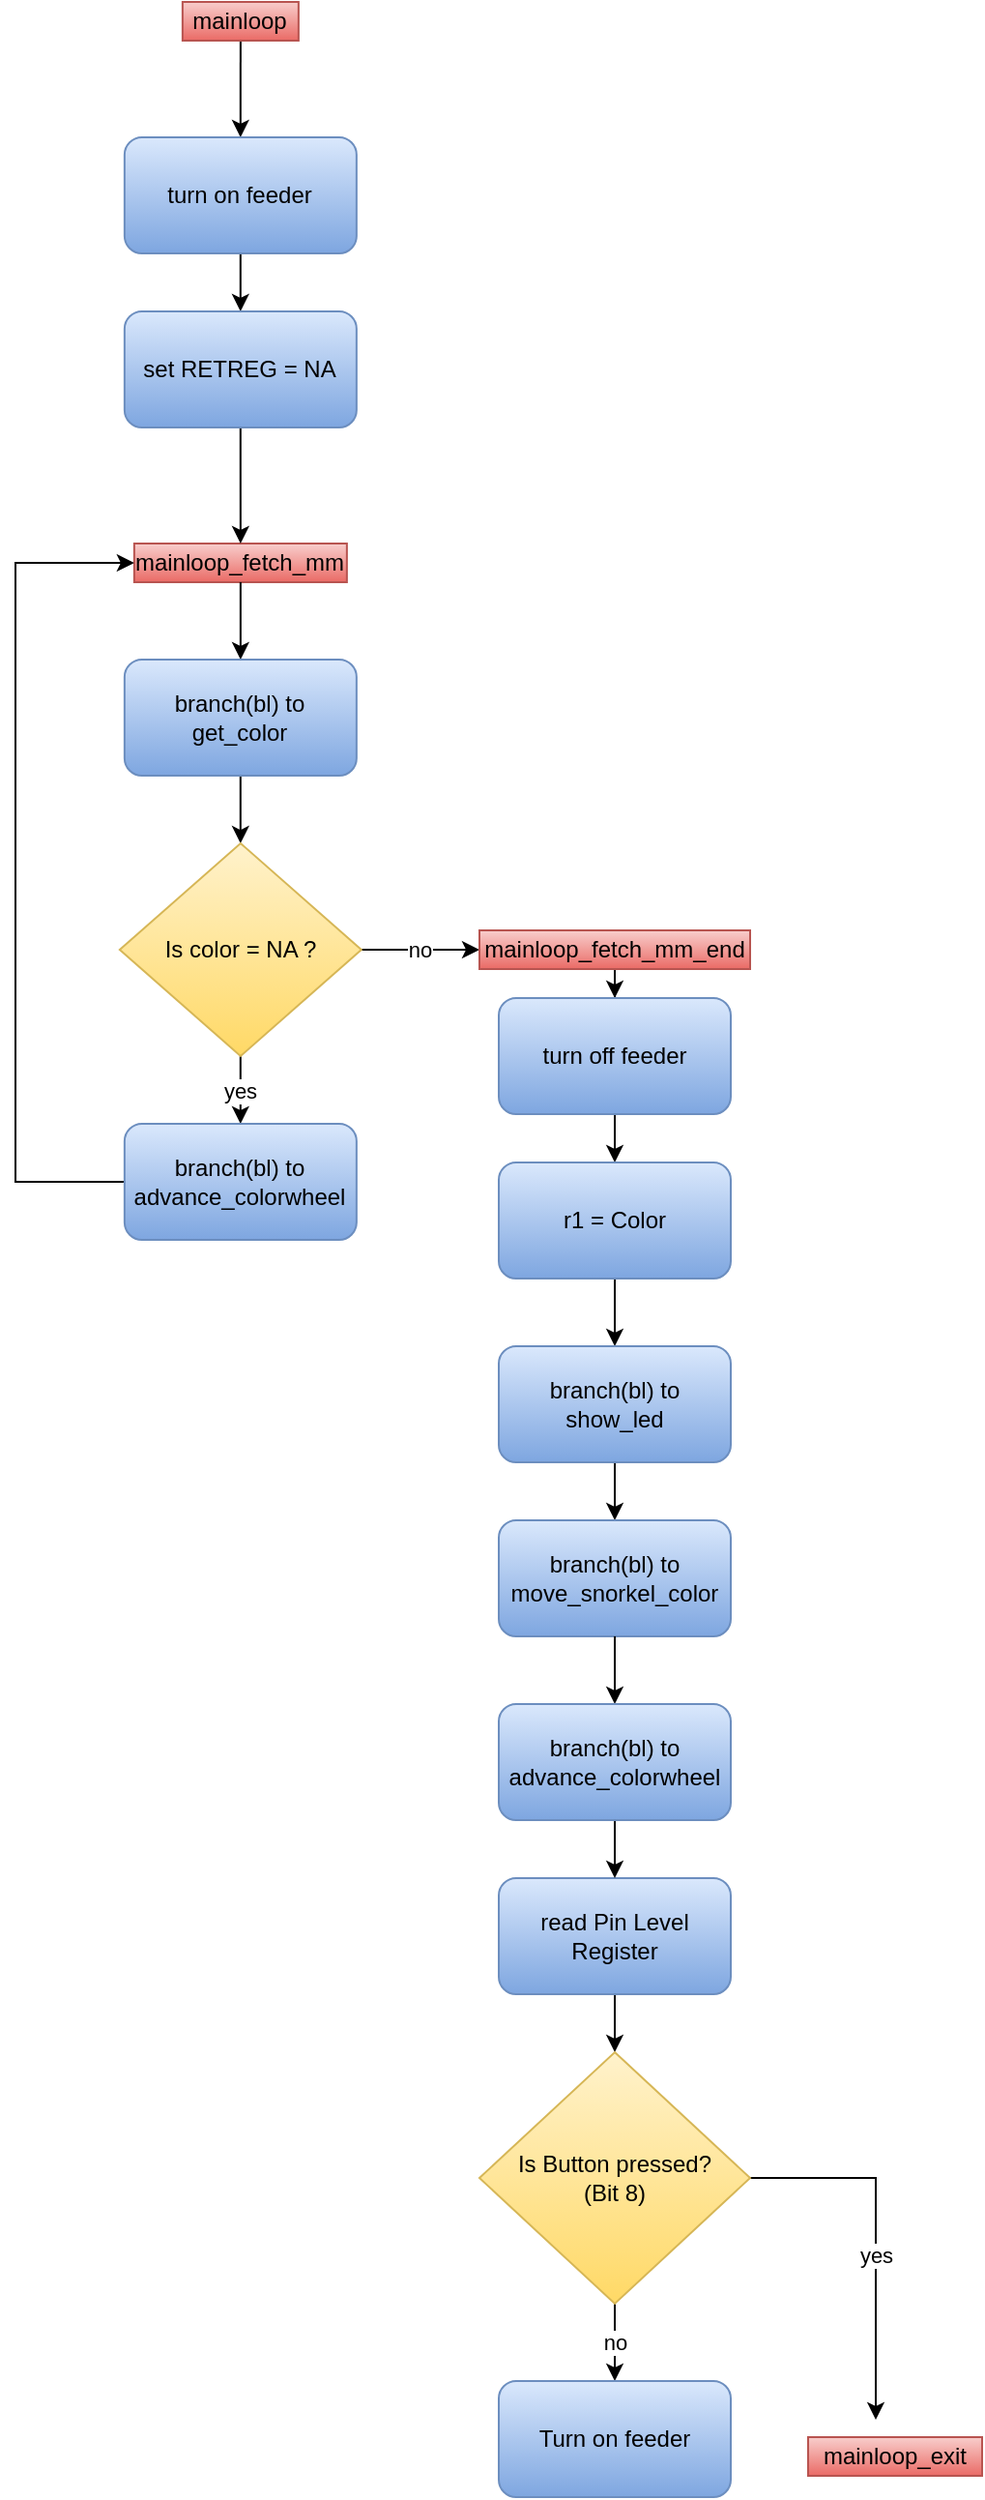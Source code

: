 <mxfile version="12.7.9" type="github">
  <diagram id="k4cw5h_0fVER-fqyHs3r" name="Seite-1">
    <mxGraphModel dx="1408" dy="1966" grid="1" gridSize="10" guides="1" tooltips="1" connect="1" arrows="1" fold="1" page="1" pageScale="1" pageWidth="827" pageHeight="1169" math="0" shadow="0">
      <root>
        <mxCell id="0" />
        <mxCell id="1" parent="0" />
        <mxCell id="hY-MnW-EoitDarra9r_p-9" value="" style="edgeStyle=orthogonalEdgeStyle;rounded=0;orthogonalLoop=1;jettySize=auto;html=1;exitX=0.5;exitY=1;exitDx=0;exitDy=0;entryX=0.5;entryY=0;entryDx=0;entryDy=0;" parent="1" source="hY-MnW-EoitDarra9r_p-16" target="_sODZMTpV888g5sVHCmp-1" edge="1">
          <mxGeometry relative="1" as="geometry">
            <mxPoint x="386.43" y="-110" as="sourcePoint" />
            <mxPoint x="386.43" y="-30" as="targetPoint" />
            <Array as="points">
              <mxPoint x="386.43" y="-60" />
              <mxPoint x="386.43" y="-60" />
            </Array>
          </mxGeometry>
        </mxCell>
        <mxCell id="hY-MnW-EoitDarra9r_p-16" value="mainloop" style="text;html=1;strokeColor=#b85450;fillColor=#f8cecc;align=center;verticalAlign=middle;whiteSpace=wrap;rounded=0;gradientColor=#ea6b66;" parent="1" vertex="1">
          <mxGeometry x="356.43" y="-130" width="60" height="20" as="geometry" />
        </mxCell>
        <mxCell id="hY-MnW-EoitDarra9r_p-29" value="" style="edgeStyle=orthogonalEdgeStyle;rounded=0;orthogonalLoop=1;jettySize=auto;html=1;" parent="1" source="hY-MnW-EoitDarra9r_p-20" target="hY-MnW-EoitDarra9r_p-22" edge="1">
          <mxGeometry relative="1" as="geometry" />
        </mxCell>
        <mxCell id="hY-MnW-EoitDarra9r_p-20" value="read Pin Level Register" style="rounded=1;whiteSpace=wrap;html=1;gradientColor=#7ea6e0;fillColor=#dae8fc;strokeColor=#6c8ebf;" parent="1" vertex="1">
          <mxGeometry x="520" y="840" width="120" height="60" as="geometry" />
        </mxCell>
        <mxCell id="hY-MnW-EoitDarra9r_p-27" value="no" style="edgeStyle=orthogonalEdgeStyle;rounded=0;orthogonalLoop=1;jettySize=auto;html=1;" parent="1" source="hY-MnW-EoitDarra9r_p-22" target="hY-MnW-EoitDarra9r_p-26" edge="1">
          <mxGeometry relative="1" as="geometry" />
        </mxCell>
        <mxCell id="Ijgg2MWexYn2Fw6oENN2-9" value="yes" style="edgeStyle=orthogonalEdgeStyle;rounded=0;orthogonalLoop=1;jettySize=auto;html=1;entryX=0.5;entryY=0;entryDx=0;entryDy=0;exitX=1;exitY=0.5;exitDx=0;exitDy=0;" parent="1" source="hY-MnW-EoitDarra9r_p-22" edge="1">
          <mxGeometry x="0.105" relative="1" as="geometry">
            <Array as="points">
              <mxPoint x="715" y="995" />
            </Array>
            <mxPoint x="715" y="1120" as="targetPoint" />
            <mxPoint as="offset" />
          </mxGeometry>
        </mxCell>
        <mxCell id="hY-MnW-EoitDarra9r_p-22" value="Is Button pressed?&lt;br&gt;(Bit 8)" style="rhombus;whiteSpace=wrap;html=1;gradientColor=#ffd966;fillColor=#fff2cc;strokeColor=#d6b656;" parent="1" vertex="1">
          <mxGeometry x="510" y="930" width="140" height="130" as="geometry" />
        </mxCell>
        <mxCell id="hY-MnW-EoitDarra9r_p-26" value="Turn on feeder" style="rounded=1;whiteSpace=wrap;html=1;gradientColor=#7ea6e0;fillColor=#dae8fc;strokeColor=#6c8ebf;" parent="1" vertex="1">
          <mxGeometry x="520" y="1100" width="120" height="60" as="geometry" />
        </mxCell>
        <mxCell id="hY-MnW-EoitDarra9r_p-30" value="mainloop_fetch_mm" style="text;html=1;strokeColor=#b85450;fillColor=#f8cecc;align=center;verticalAlign=middle;whiteSpace=wrap;rounded=0;gradientColor=#ea6b66;" parent="1" vertex="1">
          <mxGeometry x="331.43" y="150" width="110" height="20" as="geometry" />
        </mxCell>
        <mxCell id="hY-MnW-EoitDarra9r_p-41" value="" style="edgeStyle=orthogonalEdgeStyle;rounded=0;orthogonalLoop=1;jettySize=auto;html=1;exitX=0.5;exitY=1;exitDx=0;exitDy=0;" parent="1" source="hY-MnW-EoitDarra9r_p-30" target="hY-MnW-EoitDarra9r_p-32" edge="1">
          <mxGeometry relative="1" as="geometry">
            <mxPoint x="386.4" y="180" as="sourcePoint" />
          </mxGeometry>
        </mxCell>
        <mxCell id="hY-MnW-EoitDarra9r_p-42" value="" style="edgeStyle=orthogonalEdgeStyle;rounded=0;orthogonalLoop=1;jettySize=auto;html=1;" parent="1" source="hY-MnW-EoitDarra9r_p-32" target="hY-MnW-EoitDarra9r_p-35" edge="1">
          <mxGeometry relative="1" as="geometry" />
        </mxCell>
        <mxCell id="hY-MnW-EoitDarra9r_p-32" value="branch(bl) to&lt;br&gt;get_color" style="rounded=1;whiteSpace=wrap;html=1;gradientColor=#7ea6e0;fillColor=#dae8fc;strokeColor=#6c8ebf;" parent="1" vertex="1">
          <mxGeometry x="326.43" y="210" width="120" height="60" as="geometry" />
        </mxCell>
        <mxCell id="hY-MnW-EoitDarra9r_p-38" value="no" style="edgeStyle=orthogonalEdgeStyle;rounded=0;orthogonalLoop=1;jettySize=auto;html=1;entryX=0;entryY=0.5;entryDx=0;entryDy=0;exitX=1;exitY=0.5;exitDx=0;exitDy=0;" parent="1" target="YmnJSVa9suwpmFod_Zgd-1" edge="1" source="hY-MnW-EoitDarra9r_p-35">
          <mxGeometry relative="1" as="geometry">
            <mxPoint x="450" y="365" as="sourcePoint" />
            <mxPoint x="451.5" y="745" as="targetPoint" />
            <Array as="points" />
          </mxGeometry>
        </mxCell>
        <mxCell id="hY-MnW-EoitDarra9r_p-40" value="yes" style="edgeStyle=orthogonalEdgeStyle;rounded=0;orthogonalLoop=1;jettySize=auto;html=1;" parent="1" source="hY-MnW-EoitDarra9r_p-35" target="hY-MnW-EoitDarra9r_p-39" edge="1">
          <mxGeometry relative="1" as="geometry" />
        </mxCell>
        <mxCell id="hY-MnW-EoitDarra9r_p-35" value="Is color = NA ?" style="rhombus;whiteSpace=wrap;html=1;gradientColor=#ffd966;fillColor=#fff2cc;strokeColor=#d6b656;" parent="1" vertex="1">
          <mxGeometry x="323.93" y="305" width="125" height="110" as="geometry" />
        </mxCell>
        <mxCell id="hY-MnW-EoitDarra9r_p-44" value="" style="edgeStyle=orthogonalEdgeStyle;rounded=0;orthogonalLoop=1;jettySize=auto;html=1;entryX=0;entryY=0.5;entryDx=0;entryDy=0;" parent="1" source="hY-MnW-EoitDarra9r_p-39" target="hY-MnW-EoitDarra9r_p-30" edge="1">
          <mxGeometry relative="1" as="geometry">
            <mxPoint x="279.93" y="90" as="targetPoint" />
            <Array as="points">
              <mxPoint x="270" y="480" />
              <mxPoint x="270" y="160" />
            </Array>
          </mxGeometry>
        </mxCell>
        <mxCell id="hY-MnW-EoitDarra9r_p-39" value="branch(bl) to advance_colorwheel" style="rounded=1;whiteSpace=wrap;html=1;gradientColor=#7ea6e0;fillColor=#dae8fc;strokeColor=#6c8ebf;" parent="1" vertex="1">
          <mxGeometry x="326.43" y="450" width="120" height="60" as="geometry" />
        </mxCell>
        <mxCell id="Ijgg2MWexYn2Fw6oENN2-2" value="" style="edgeStyle=orthogonalEdgeStyle;rounded=0;orthogonalLoop=1;jettySize=auto;html=1;" parent="1" source="YmnJSVa9suwpmFod_Zgd-1" target="YmnJSVa9suwpmFod_Zgd-2" edge="1">
          <mxGeometry relative="1" as="geometry" />
        </mxCell>
        <mxCell id="YmnJSVa9suwpmFod_Zgd-1" value="mainloop_fetch_mm_end" style="text;html=1;strokeColor=#b85450;fillColor=#f8cecc;align=center;verticalAlign=middle;whiteSpace=wrap;rounded=0;gradientColor=#ea6b66;" parent="1" vertex="1">
          <mxGeometry x="510" y="350" width="140" height="20" as="geometry" />
        </mxCell>
        <mxCell id="YmnJSVa9suwpmFod_Zgd-11" value="" style="edgeStyle=orthogonalEdgeStyle;rounded=0;orthogonalLoop=1;jettySize=auto;html=1;" parent="1" source="YmnJSVa9suwpmFod_Zgd-2" target="YmnJSVa9suwpmFod_Zgd-3" edge="1">
          <mxGeometry relative="1" as="geometry" />
        </mxCell>
        <mxCell id="YmnJSVa9suwpmFod_Zgd-2" value="turn off feeder" style="rounded=1;whiteSpace=wrap;html=1;gradientColor=#7ea6e0;fillColor=#dae8fc;strokeColor=#6c8ebf;" parent="1" vertex="1">
          <mxGeometry x="520" y="385" width="120" height="60" as="geometry" />
        </mxCell>
        <mxCell id="YmnJSVa9suwpmFod_Zgd-12" value="" style="edgeStyle=orthogonalEdgeStyle;rounded=0;orthogonalLoop=1;jettySize=auto;html=1;" parent="1" source="YmnJSVa9suwpmFod_Zgd-3" target="YmnJSVa9suwpmFod_Zgd-4" edge="1">
          <mxGeometry relative="1" as="geometry" />
        </mxCell>
        <mxCell id="YmnJSVa9suwpmFod_Zgd-3" value="r1 = Color" style="rounded=1;whiteSpace=wrap;html=1;gradientColor=#7ea6e0;fillColor=#dae8fc;strokeColor=#6c8ebf;" parent="1" vertex="1">
          <mxGeometry x="520" y="470" width="120" height="60" as="geometry" />
        </mxCell>
        <mxCell id="YmnJSVa9suwpmFod_Zgd-13" value="" style="edgeStyle=orthogonalEdgeStyle;rounded=0;orthogonalLoop=1;jettySize=auto;html=1;" parent="1" source="YmnJSVa9suwpmFod_Zgd-4" target="YmnJSVa9suwpmFod_Zgd-5" edge="1">
          <mxGeometry relative="1" as="geometry" />
        </mxCell>
        <mxCell id="YmnJSVa9suwpmFod_Zgd-4" value="branch(bl) to show_led" style="rounded=1;whiteSpace=wrap;html=1;gradientColor=#7ea6e0;fillColor=#dae8fc;strokeColor=#6c8ebf;" parent="1" vertex="1">
          <mxGeometry x="520" y="565" width="120" height="60" as="geometry" />
        </mxCell>
        <mxCell id="YmnJSVa9suwpmFod_Zgd-5" value="branch(bl) to move_snorkel_color" style="rounded=1;whiteSpace=wrap;html=1;gradientColor=#7ea6e0;fillColor=#dae8fc;strokeColor=#6c8ebf;" parent="1" vertex="1">
          <mxGeometry x="520" y="655" width="120" height="60" as="geometry" />
        </mxCell>
        <mxCell id="YmnJSVa9suwpmFod_Zgd-16" value="" style="edgeStyle=orthogonalEdgeStyle;rounded=0;orthogonalLoop=1;jettySize=auto;html=1;exitX=0.5;exitY=1;exitDx=0;exitDy=0;" parent="1" source="YmnJSVa9suwpmFod_Zgd-5" target="YmnJSVa9suwpmFod_Zgd-8" edge="1">
          <mxGeometry relative="1" as="geometry">
            <mxPoint x="580" y="710" as="sourcePoint" />
          </mxGeometry>
        </mxCell>
        <mxCell id="YmnJSVa9suwpmFod_Zgd-17" value="" style="edgeStyle=orthogonalEdgeStyle;rounded=0;orthogonalLoop=1;jettySize=auto;html=1;entryX=0.5;entryY=0;entryDx=0;entryDy=0;" parent="1" source="YmnJSVa9suwpmFod_Zgd-8" target="hY-MnW-EoitDarra9r_p-20" edge="1">
          <mxGeometry relative="1" as="geometry">
            <mxPoint x="580" y="850" as="targetPoint" />
          </mxGeometry>
        </mxCell>
        <mxCell id="YmnJSVa9suwpmFod_Zgd-8" value="branch(bl) to advance_colorwheel" style="rounded=1;whiteSpace=wrap;html=1;gradientColor=#7ea6e0;fillColor=#dae8fc;strokeColor=#6c8ebf;" parent="1" vertex="1">
          <mxGeometry x="520" y="750" width="120" height="60" as="geometry" />
        </mxCell>
        <mxCell id="YmnJSVa9suwpmFod_Zgd-20" value="mainloop_exit" style="text;html=1;strokeColor=#b85450;fillColor=#f8cecc;align=center;verticalAlign=middle;whiteSpace=wrap;rounded=0;gradientColor=#ea6b66;" parent="1" vertex="1">
          <mxGeometry x="680" y="1129" width="90" height="20" as="geometry" />
        </mxCell>
        <mxCell id="_sODZMTpV888g5sVHCmp-4" value="" style="edgeStyle=orthogonalEdgeStyle;rounded=0;orthogonalLoop=1;jettySize=auto;html=1;" edge="1" parent="1" source="_sODZMTpV888g5sVHCmp-1" target="_sODZMTpV888g5sVHCmp-2">
          <mxGeometry relative="1" as="geometry" />
        </mxCell>
        <mxCell id="_sODZMTpV888g5sVHCmp-1" value="turn on feeder" style="rounded=1;whiteSpace=wrap;html=1;gradientColor=#7ea6e0;fillColor=#dae8fc;strokeColor=#6c8ebf;" vertex="1" parent="1">
          <mxGeometry x="326.43" y="-60" width="120" height="60" as="geometry" />
        </mxCell>
        <mxCell id="_sODZMTpV888g5sVHCmp-5" style="edgeStyle=orthogonalEdgeStyle;rounded=0;orthogonalLoop=1;jettySize=auto;html=1;entryX=0.5;entryY=0;entryDx=0;entryDy=0;" edge="1" parent="1" source="_sODZMTpV888g5sVHCmp-2" target="hY-MnW-EoitDarra9r_p-30">
          <mxGeometry relative="1" as="geometry">
            <Array as="points">
              <mxPoint x="386" y="110" />
              <mxPoint x="386" y="110" />
            </Array>
          </mxGeometry>
        </mxCell>
        <mxCell id="_sODZMTpV888g5sVHCmp-2" value="set RETREG = NA" style="rounded=1;whiteSpace=wrap;html=1;gradientColor=#7ea6e0;fillColor=#dae8fc;strokeColor=#6c8ebf;" vertex="1" parent="1">
          <mxGeometry x="326.43" y="30" width="120" height="60" as="geometry" />
        </mxCell>
      </root>
    </mxGraphModel>
  </diagram>
</mxfile>
